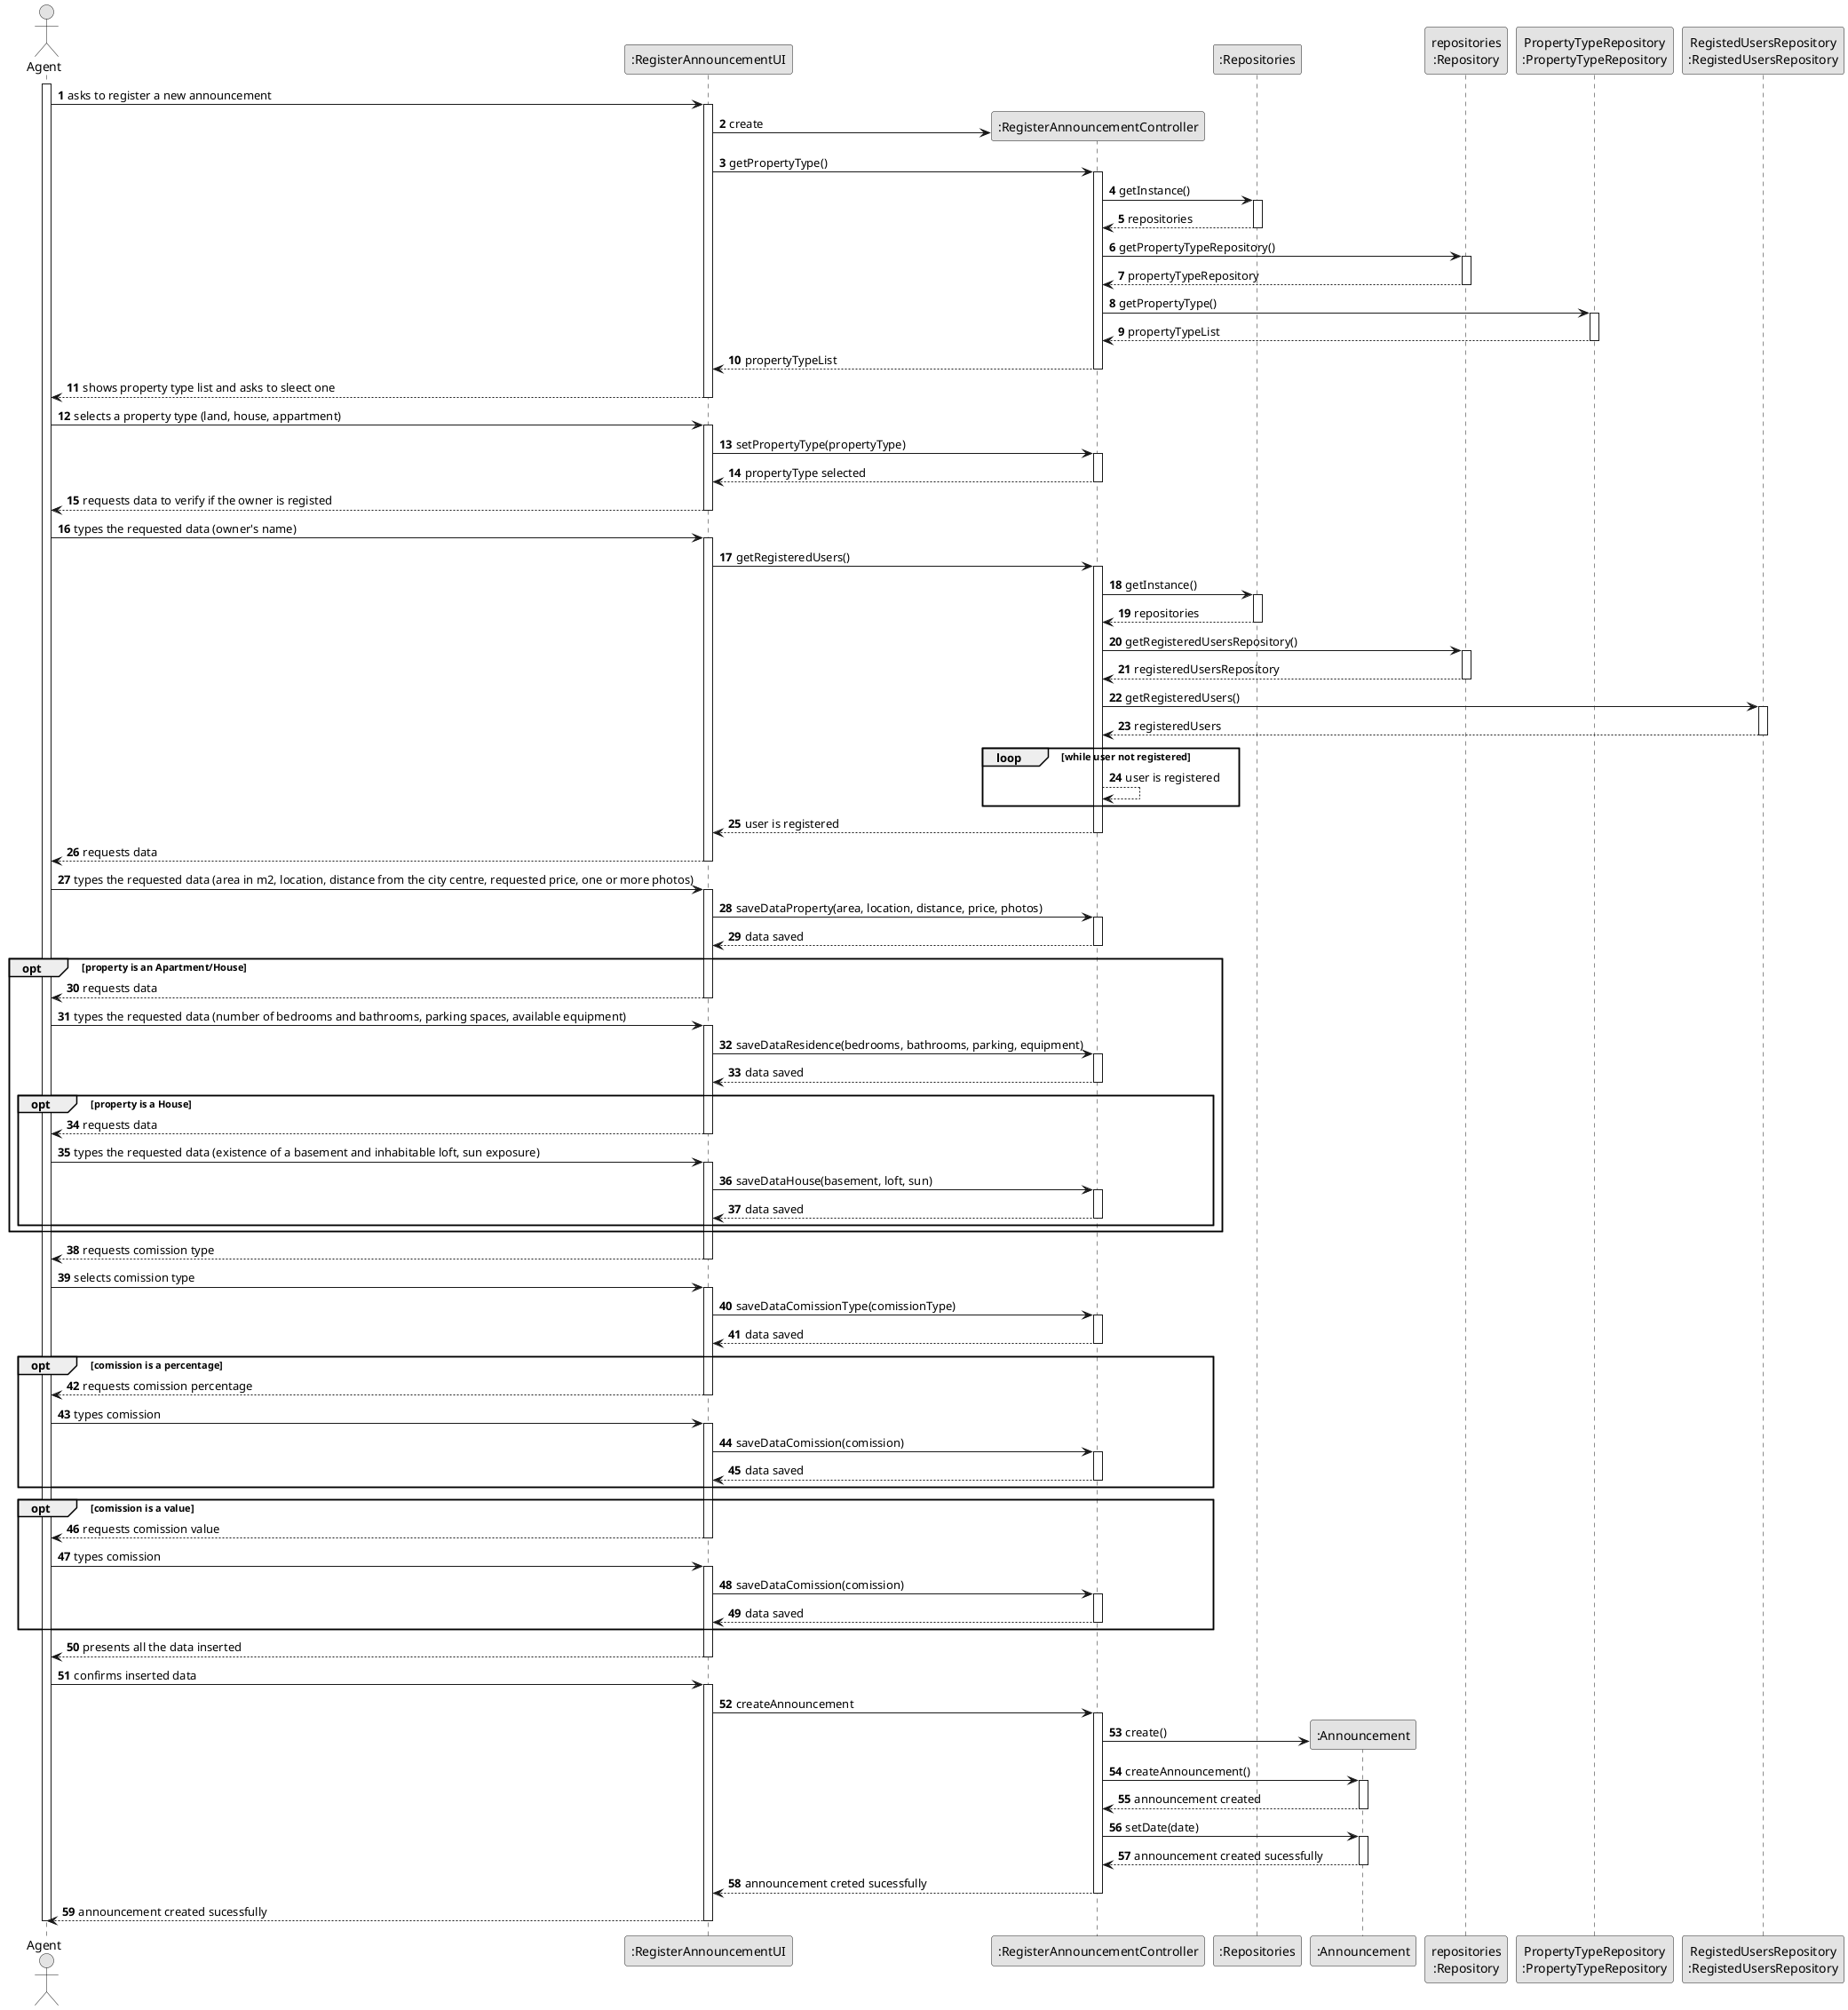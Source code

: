 @startuml
skinparam monochrome true
skinparam packageStyle rectangle
skinparam shadowing false

autonumber

'hide footbox
actor "Agent" as AGENT
participant ":RegisterAnnouncementUI" as UI
participant ":RegisterAnnouncementController" as CTRL
participant ":Repositories" as REP
participant ":Announcement" as ANCMT
participant "repositories\n:Repository" as PLAT
participant "PropertyTypeRepository\n:PropertyTypeRepository" as PropertyTypeREP
participant "RegistedUsersRepository\n:RegistedUsersRepository" as RegistedUsersREP


activate AGENT

        AGENT -> UI : asks to register a new announcement

        activate UI

            create CTRL
            UI -> CTRL** : create

            UI -> CTRL : getPropertyType()
            activate CTRL

                CTRL -> REP : getInstance()
                activate REP

                    REP --> CTRL: repositories
                deactivate REP

                CTRL -> PLAT : getPropertyTypeRepository()
                activate PLAT

                    PLAT --> CTRL: propertyTypeRepository
                deactivate PLAT

                CTRL -> PropertyTypeREP : getPropertyType()
                activate PropertyTypeREP

                    PropertyTypeREP --> CTRL : propertyTypeList
                deactivate PropertyTypeREP

                CTRL --> UI : propertyTypeList
            deactivate CTRL

            UI --> AGENT : shows property type list and asks to sleect one
        deactivate UI

    AGENT -> UI : selects a property type (land, house, appartment)
    activate UI
    UI -> CTRL : setPropertyType(propertyType)
    activate CTRL
    CTRL --> UI : propertyType selected
    deactivate CTRL

        UI --> AGENT : requests data to verify if the owner is registed
    deactivate UI

    AGENT -> UI : types the requested data (owner's name)
    activate UI
        UI -> CTRL : getRegisteredUsers()
        activate CTRL
        CTRL -> REP : getInstance()
        activate REP
        REP --> CTRL : repositories
        deactivate REP
        CTRL -> PLAT : getRegisteredUsersRepository()
        activate PLAT
        PLAT --> CTRL : registeredUsersRepository
        deactivate PLAT
        CTRL -> RegistedUsersREP : getRegisteredUsers()
        activate RegistedUsersREP
        RegistedUsersREP --> CTRL : registeredUsers
        deactivate RegistedUsersREP
        loop while user not registered
        CTRL --> CTRL : user is registered
        end loop
        CTRL --> UI : user is registered
        deactivate CTRL
        UI --> AGENT : requests data
        deactivate UI

        AGENT -> UI : types the requested data (area in m2, location, distance from the city centre, requested price, one or more photos)
        activate UI
        UI -> CTRL : saveDataProperty(area, location, distance, price, photos)
        activate CTRL
        CTRL --> UI : data saved
        deactivate CTRL


        opt property is an Apartment/House

        UI --> AGENT : requests data
    deactivate UI

    AGENT -> UI : types the requested data (number of bedrooms and bathrooms, parking spaces, available equipment)
        activate UI

    UI -> CTRL : saveDataResidence(bedrooms, bathrooms, parking, equipment)
    activate CTRL
    CTRL --> UI : data saved
    deactivate CTRL


        opt property is a House

        UI --> AGENT : requests data
    deactivate UI
AGENT -> UI : types the requested data (existence of a basement and inhabitable loft, sun exposure)
activate UI
UI -> CTRL : saveDataHouse(basement, loft, sun)
activate CTRL
CTRL --> UI : data saved
deactivate CTRL

end opt
end opt
UI --> AGENT : requests comission type
deactivate UI
AGENT -> UI : selects comission type
activate UI
UI -> CTRL : saveDataComissionType(comissionType)
activate CTRL
CTRL --> UI : data saved
deactivate CTRL
opt comission is a percentage
UI --> AGENT : requests comission percentage
deactivate UI
AGENT -> UI : types comission
activate UI
UI -> CTRL : saveDataComission(comission)
activate CTRL
CTRL --> UI : data saved
deactivate CTRL


end opt

opt comission is a value
UI --> AGENT : requests comission value
deactivate UI
AGENT -> UI : types comission
activate UI
UI -> CTRL : saveDataComission(comission)
activate CTRL
CTRL --> UI : data saved
deactivate CTRL
end opt


UI --> AGENT : presents all the data inserted

deactivate UI

AGENT -> UI : confirms inserted data

activate UI
UI -> CTRL : createAnnouncement
activate CTRL
CTRL -> ANCMT** : create()
CTRL -> ANCMT : createAnnouncement()
activate ANCMT
ANCMT --> CTRL : announcement created
deactivate ANCMT
CTRL -> ANCMT : setDate(date)
activate ANCMT
ANCMT --> CTRL : announcement created sucessfully
deactivate ANCMT

CTRL --> UI : announcement creted sucessfully
deactivate CTRL


UI --> AGENT : announcement created sucessfully
deactivate UI





deactivate AGENT

@enduml